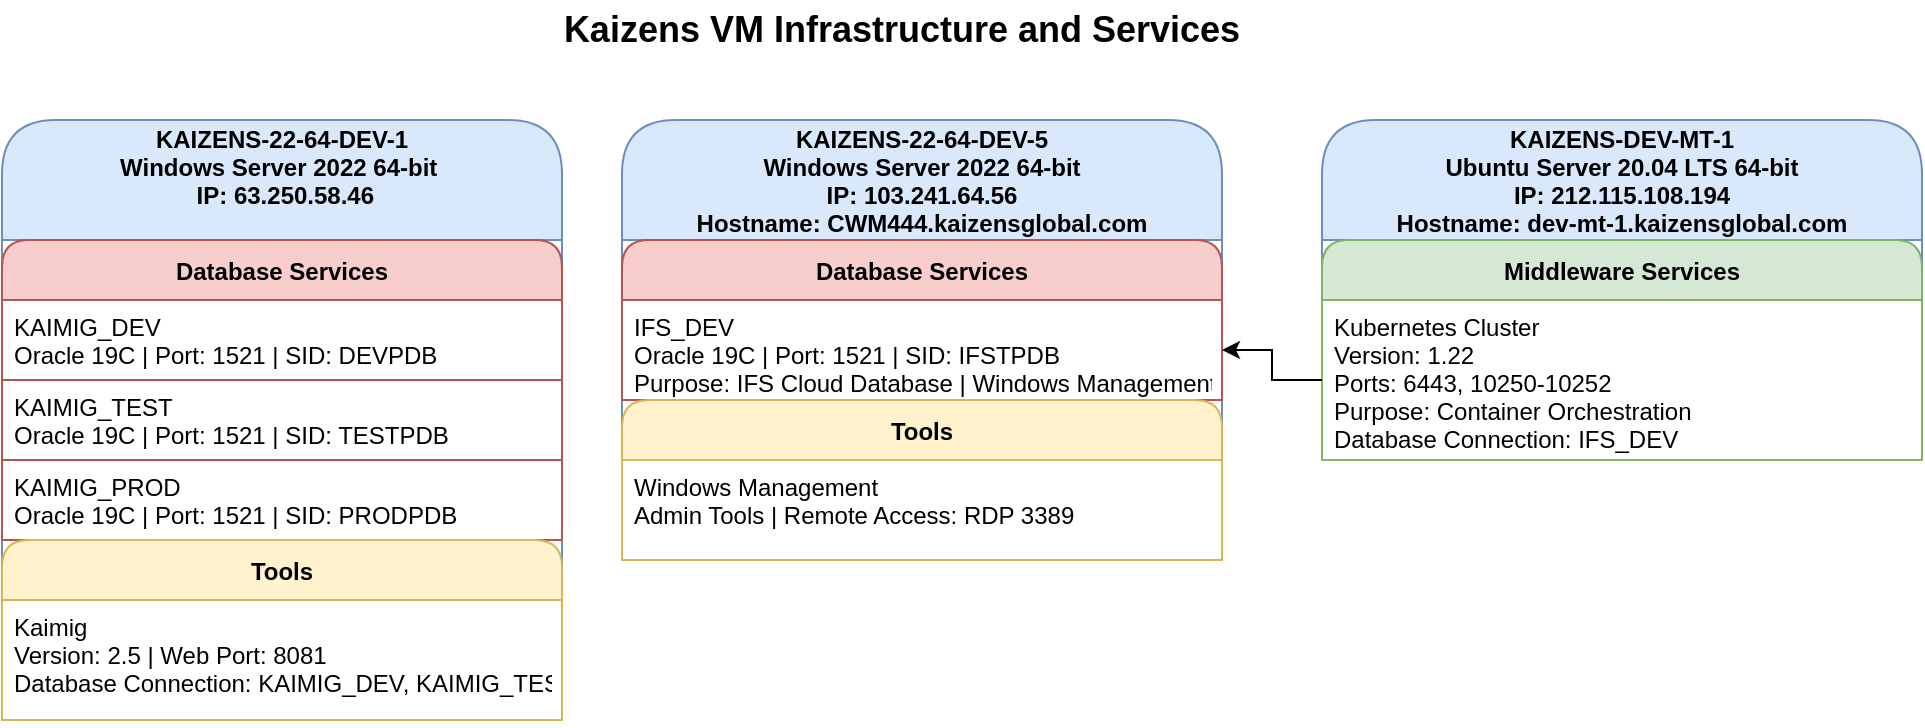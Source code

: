 <mxfile version="26.2.12">
  <diagram name="VM Infrastructure" id="8oN0qPMcyhiYN6_o2w6N">
    <mxGraphModel dx="1027" dy="389" grid="1" gridSize="10" guides="1" tooltips="1" connect="1" arrows="1" fold="1" page="1" pageScale="1" pageWidth="850" pageHeight="1100" math="0" shadow="0">
      <root>
        <mxCell id="0" />
        <mxCell id="1" parent="0" />
        <mxCell id="b59qAqlhpFBf0_vZaXXu-46" value="Kaizens VM Infrastructure and Services" style="text;html=1;strokeColor=none;fillColor=none;align=center;verticalAlign=middle;whiteSpace=wrap;rounded=0;fontSize=18;fontStyle=1" parent="1" vertex="1">
          <mxGeometry x="250" y="20" width="600" height="30" as="geometry" />
        </mxCell>
        <mxCell id="b59qAqlhpFBf0_vZaXXu-47" value="KAIZENS-22-64-DEV-1&#xa;Windows Server 2022 64-bit &#xa; IP: 63.250.58.46&#xa;" style="swimlane;fontStyle=1;childLayout=stackLayout;horizontal=1;startSize=60;horizontalStack=0;resizeParent=1;resizeParentMax=0;resizeLast=0;collapsible=1;marginBottom=0;fillColor=#dae8fc;strokeColor=#6c8ebf;rounded=1;" parent="1" vertex="1">
          <mxGeometry x="100" y="80" width="280" height="300" as="geometry" />
        </mxCell>
        <mxCell id="b59qAqlhpFBf0_vZaXXu-48" value="Database Services" style="swimlane;fontStyle=1;childLayout=stackLayout;horizontal=1;startSize=30;horizontalStack=0;resizeParent=1;resizeParentMax=0;resizeLast=0;collapsible=1;marginBottom=0;fillColor=#f8cecc;strokeColor=#b85450;rounded=1;" parent="b59qAqlhpFBf0_vZaXXu-47" vertex="1">
          <mxGeometry y="60" width="280" height="150" as="geometry" />
        </mxCell>
        <mxCell id="b59qAqlhpFBf0_vZaXXu-49" value="KAIMIG_DEV&#xa;Oracle 19C | Port: 1521 | SID: DEVPDB    " style="text;strokeColor=#b85450;fillColor=#ffffff;align=left;verticalAlign=top;spacingLeft=4;spacingRight=4;overflow=hidden;rotatable=0;points=[[0,0.5],[1,0.5]];portConstraint=eastwest;" parent="b59qAqlhpFBf0_vZaXXu-48" vertex="1">
          <mxGeometry y="30" width="280" height="40" as="geometry" />
        </mxCell>
        <mxCell id="b59qAqlhpFBf0_vZaXXu-50" value="KAIMIG_TEST&#xa;Oracle 19C | Port: 1521 | SID: TESTPDB" style="text;strokeColor=#b85450;fillColor=#ffffff;align=left;verticalAlign=top;spacingLeft=4;spacingRight=4;overflow=hidden;rotatable=0;points=[[0,0.5],[1,0.5]];portConstraint=eastwest;" parent="b59qAqlhpFBf0_vZaXXu-48" vertex="1">
          <mxGeometry y="70" width="280" height="40" as="geometry" />
        </mxCell>
        <mxCell id="b59qAqlhpFBf0_vZaXXu-112" value="KAIMIG_PROD&#xa;Oracle 19C | Port: 1521 | SID: PRODPDB" style="text;strokeColor=#b85450;fillColor=#ffffff;align=left;verticalAlign=top;spacingLeft=4;spacingRight=4;overflow=hidden;rotatable=0;points=[[0,0.5],[1,0.5]];portConstraint=eastwest;" parent="b59qAqlhpFBf0_vZaXXu-48" vertex="1">
          <mxGeometry y="110" width="280" height="40" as="geometry" />
        </mxCell>
        <mxCell id="b59qAqlhpFBf0_vZaXXu-51" value="Tools" style="swimlane;fontStyle=1;childLayout=stackLayout;horizontal=1;startSize=30;horizontalStack=0;resizeParent=1;resizeParentMax=0;resizeLast=0;collapsible=1;marginBottom=0;fillColor=#fff2cc;strokeColor=#d6b656;rounded=1;" parent="b59qAqlhpFBf0_vZaXXu-47" vertex="1">
          <mxGeometry y="210" width="280" height="90" as="geometry" />
        </mxCell>
        <mxCell id="b59qAqlhpFBf0_vZaXXu-52" value="Kaimig&#xa;Version: 2.5 | Web Port: 8081&#xa;Database Connection: KAIMIG_DEV, KAIMIG_TEST" style="text;strokeColor=#d6b656;fillColor=#ffffff;align=left;verticalAlign=top;spacingLeft=4;spacingRight=4;overflow=hidden;rotatable=0;points=[[0,0.5],[1,0.5]];portConstraint=eastwest;" parent="b59qAqlhpFBf0_vZaXXu-51" vertex="1">
          <mxGeometry y="30" width="280" height="60" as="geometry" />
        </mxCell>
        <mxCell id="b59qAqlhpFBf0_vZaXXu-53" value="KAIZENS-22-64-DEV-5&#xa;Windows Server 2022 64-bit&#xa;IP: 103.241.64.56&#xa;Hostname: CWM444.kaizensglobal.com" style="swimlane;fontStyle=1;childLayout=stackLayout;horizontal=1;startSize=60;horizontalStack=0;resizeParent=1;resizeParentMax=0;resizeLast=0;collapsible=1;marginBottom=0;fillColor=#dae8fc;strokeColor=#6c8ebf;rounded=1;" parent="1" vertex="1">
          <mxGeometry x="410" y="80" width="300" height="220" as="geometry" />
        </mxCell>
        <mxCell id="b59qAqlhpFBf0_vZaXXu-54" value="Database Services" style="swimlane;fontStyle=1;childLayout=stackLayout;horizontal=1;startSize=30;horizontalStack=0;resizeParent=1;resizeParentMax=0;resizeLast=0;collapsible=1;marginBottom=0;fillColor=#f8cecc;strokeColor=#b85450;rounded=1;" parent="b59qAqlhpFBf0_vZaXXu-53" vertex="1">
          <mxGeometry y="60" width="300" height="80" as="geometry" />
        </mxCell>
        <mxCell id="b59qAqlhpFBf0_vZaXXu-55" value="IFS_DEV&#xa;Oracle 19C | Port: 1521 | SID: IFSTPDB&#xa;Purpose: IFS Cloud Database | Windows Management Server" style="text;strokeColor=#b85450;fillColor=#ffffff;align=left;verticalAlign=top;spacingLeft=4;spacingRight=4;overflow=hidden;rotatable=0;points=[[0,0.5],[1,0.5]];portConstraint=eastwest;" parent="b59qAqlhpFBf0_vZaXXu-54" vertex="1">
          <mxGeometry y="30" width="300" height="50" as="geometry" />
        </mxCell>
        <mxCell id="b59qAqlhpFBf0_vZaXXu-56" value="Tools" style="swimlane;fontStyle=1;childLayout=stackLayout;horizontal=1;startSize=30;horizontalStack=0;resizeParent=1;resizeParentMax=0;resizeLast=0;collapsible=1;marginBottom=0;fillColor=#fff2cc;strokeColor=#d6b656;rounded=1;" parent="b59qAqlhpFBf0_vZaXXu-53" vertex="1">
          <mxGeometry y="140" width="300" height="80" as="geometry" />
        </mxCell>
        <mxCell id="b59qAqlhpFBf0_vZaXXu-58" value="Windows Management&#xa;Admin Tools | Remote Access: RDP 3389" style="text;strokeColor=#d6b656;fillColor=#ffffff;align=left;verticalAlign=top;spacingLeft=4;spacingRight=4;overflow=hidden;rotatable=0;points=[[0,0.5],[1,0.5]];portConstraint=eastwest;" parent="b59qAqlhpFBf0_vZaXXu-56" vertex="1">
          <mxGeometry y="30" width="300" height="50" as="geometry" />
        </mxCell>
        <mxCell id="b59qAqlhpFBf0_vZaXXu-59" value="KAIZENS-DEV-MT-1&#xa;Ubuntu Server 20.04 LTS 64-bit&#xa;IP: 212.115.108.194&#xa;Hostname: dev-mt-1.kaizensglobal.com" style="swimlane;fontStyle=1;childLayout=stackLayout;horizontal=1;startSize=60;horizontalStack=0;resizeParent=1;resizeParentMax=0;resizeLast=0;collapsible=1;marginBottom=0;fillColor=#dae8fc;strokeColor=#6c8ebf;rounded=1;" parent="1" vertex="1">
          <mxGeometry x="760" y="80" width="300" height="170" as="geometry" />
        </mxCell>
        <mxCell id="b59qAqlhpFBf0_vZaXXu-60" value="Middleware Services" style="swimlane;fontStyle=1;childLayout=stackLayout;horizontal=1;startSize=30;horizontalStack=0;resizeParent=1;resizeParentMax=0;resizeLast=0;collapsible=1;marginBottom=0;fillColor=#d5e8d4;strokeColor=#82b366;rounded=1;" parent="b59qAqlhpFBf0_vZaXXu-59" vertex="1">
          <mxGeometry y="60" width="300" height="110" as="geometry" />
        </mxCell>
        <mxCell id="b59qAqlhpFBf0_vZaXXu-61" value="Kubernetes Cluster&#xa;Version: 1.22&#xa;Ports: 6443, 10250-10252&#xa;Purpose: Container Orchestration&#xa;Database Connection: IFS_DEV" style="text;strokeColor=#82b366;fillColor=#ffffff;align=left;verticalAlign=top;spacingLeft=4;spacingRight=4;overflow=hidden;rotatable=0;points=[[0,0.5],[1,0.5]];portConstraint=eastwest;" parent="b59qAqlhpFBf0_vZaXXu-60" vertex="1">
          <mxGeometry y="30" width="300" height="80" as="geometry" />
        </mxCell>
        <mxCell id="IUaWh-VvHLeHcXC0Rnm6-1" value="" style="edgeStyle=orthogonalEdgeStyle;rounded=0;orthogonalLoop=1;jettySize=auto;html=1;" edge="1" parent="1" source="b59qAqlhpFBf0_vZaXXu-61" target="b59qAqlhpFBf0_vZaXXu-55">
          <mxGeometry relative="1" as="geometry" />
        </mxCell>
      </root>
    </mxGraphModel>
  </diagram>
</mxfile>

